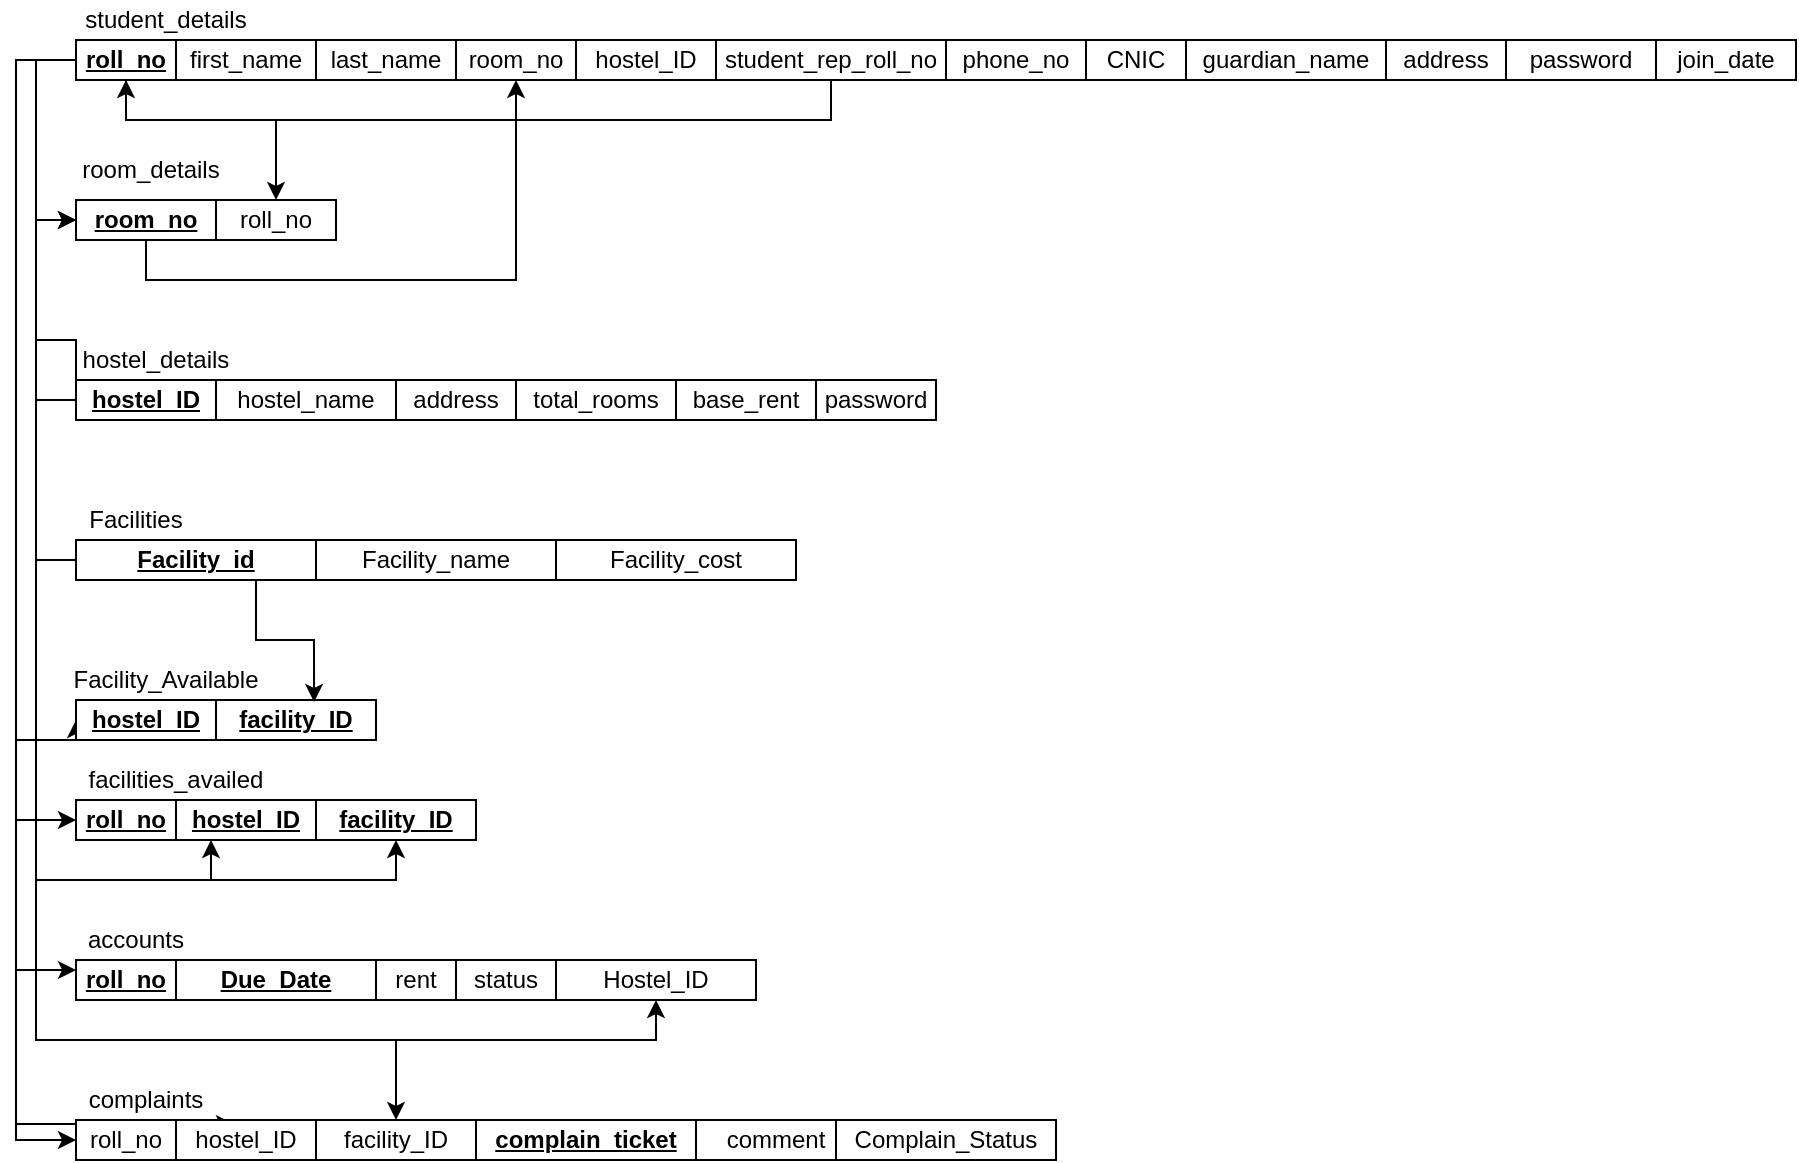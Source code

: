 <mxfile version="20.6.0"><diagram id="WSYPPo-86oEjsCKaksV6" name="Page-1"><mxGraphModel dx="1038" dy="603" grid="1" gridSize="10" guides="1" tooltips="1" connect="1" arrows="1" fold="1" page="1" pageScale="1" pageWidth="850" pageHeight="1100" math="0" shadow="0"><root><mxCell id="0"/><mxCell id="1" parent="0"/><mxCell id="dCqqH_tvIGMws2Ji1UNi-8" value="room_no" style="rounded=0;whiteSpace=wrap;html=1;" parent="1" vertex="1"><mxGeometry x="270" y="120" width="60" height="20" as="geometry"/></mxCell><mxCell id="dCqqH_tvIGMws2Ji1UNi-11" value="student_details" style="text;html=1;strokeColor=none;fillColor=none;align=center;verticalAlign=middle;whiteSpace=wrap;rounded=0;" parent="1" vertex="1"><mxGeometry x="80" y="100" width="90" height="20" as="geometry"/></mxCell><mxCell id="dCqqH_tvIGMws2Ji1UNi-64" style="edgeStyle=orthogonalEdgeStyle;rounded=0;orthogonalLoop=1;jettySize=auto;html=1;exitX=0;exitY=0.5;exitDx=0;exitDy=0;entryX=0;entryY=0.5;entryDx=0;entryDy=0;" parent="1" source="dCqqH_tvIGMws2Ji1UNi-14" target="dCqqH_tvIGMws2Ji1UNi-36" edge="1"><mxGeometry relative="1" as="geometry"><Array as="points"><mxPoint x="50" y="130"/><mxPoint x="50" y="510"/></Array></mxGeometry></mxCell><mxCell id="dCqqH_tvIGMws2Ji1UNi-66" style="edgeStyle=orthogonalEdgeStyle;rounded=0;orthogonalLoop=1;jettySize=auto;html=1;exitX=0;exitY=0.5;exitDx=0;exitDy=0;entryX=0;entryY=0.25;entryDx=0;entryDy=0;" parent="1" source="dCqqH_tvIGMws2Ji1UNi-14" target="dCqqH_tvIGMws2Ji1UNi-44" edge="1"><mxGeometry relative="1" as="geometry"><Array as="points"><mxPoint x="50" y="130"/><mxPoint x="50" y="585"/></Array></mxGeometry></mxCell><mxCell id="dCqqH_tvIGMws2Ji1UNi-68" style="edgeStyle=orthogonalEdgeStyle;rounded=0;orthogonalLoop=1;jettySize=auto;html=1;exitX=0;exitY=0.5;exitDx=0;exitDy=0;entryX=0;entryY=0.5;entryDx=0;entryDy=0;" parent="1" source="dCqqH_tvIGMws2Ji1UNi-14" target="dCqqH_tvIGMws2Ji1UNi-48" edge="1"><mxGeometry relative="1" as="geometry"><Array as="points"><mxPoint x="50" y="130"/><mxPoint x="50" y="670"/></Array></mxGeometry></mxCell><mxCell id="DF9_RTqZM8TMlGApxC4O-7" style="edgeStyle=orthogonalEdgeStyle;rounded=0;orthogonalLoop=1;jettySize=auto;html=1;exitX=0;exitY=0.5;exitDx=0;exitDy=0;entryX=0;entryY=0.5;entryDx=0;entryDy=0;" edge="1" parent="1" source="dCqqH_tvIGMws2Ji1UNi-14" target="rDPPdOwf7Wn--LY9jMzz-3"><mxGeometry relative="1" as="geometry"/></mxCell><mxCell id="DF9_RTqZM8TMlGApxC4O-20" style="edgeStyle=orthogonalEdgeStyle;rounded=0;orthogonalLoop=1;jettySize=auto;html=1;exitX=0.5;exitY=1;exitDx=0;exitDy=0;entryX=0.5;entryY=0;entryDx=0;entryDy=0;" edge="1" parent="1" source="dCqqH_tvIGMws2Ji1UNi-14" target="rDPPdOwf7Wn--LY9jMzz-5"><mxGeometry relative="1" as="geometry"><Array as="points"><mxPoint x="105" y="160"/><mxPoint x="180" y="160"/></Array></mxGeometry></mxCell><mxCell id="dCqqH_tvIGMws2Ji1UNi-14" value="roll_no" style="rounded=0;whiteSpace=wrap;html=1;fontStyle=5" parent="1" vertex="1"><mxGeometry x="80" y="120" width="50" height="20" as="geometry"/></mxCell><mxCell id="dCqqH_tvIGMws2Ji1UNi-17" value="first_name" style="rounded=0;whiteSpace=wrap;html=1;" parent="1" vertex="1"><mxGeometry x="130" y="120" width="70" height="20" as="geometry"/></mxCell><mxCell id="dCqqH_tvIGMws2Ji1UNi-18" value="phone_no" style="rounded=0;whiteSpace=wrap;html=1;" parent="1" vertex="1"><mxGeometry x="515" y="120" width="70" height="20" as="geometry"/></mxCell><mxCell id="dCqqH_tvIGMws2Ji1UNi-19" value="CNIC" style="rounded=0;whiteSpace=wrap;html=1;" parent="1" vertex="1"><mxGeometry x="585" y="120" width="50" height="20" as="geometry"/></mxCell><mxCell id="dCqqH_tvIGMws2Ji1UNi-20" value="guardian_name" style="rounded=0;whiteSpace=wrap;html=1;" parent="1" vertex="1"><mxGeometry x="635" y="120" width="100" height="20" as="geometry"/></mxCell><mxCell id="dCqqH_tvIGMws2Ji1UNi-22" value="address" style="rounded=0;whiteSpace=wrap;html=1;" parent="1" vertex="1"><mxGeometry x="735" y="120" width="60" height="20" as="geometry"/></mxCell><mxCell id="dCqqH_tvIGMws2Ji1UNi-23" value="hostel_details" style="text;html=1;strokeColor=none;fillColor=none;align=center;verticalAlign=middle;whiteSpace=wrap;rounded=0;" parent="1" vertex="1"><mxGeometry x="80" y="270" width="80" height="20" as="geometry"/></mxCell><mxCell id="dCqqH_tvIGMws2Ji1UNi-62" style="edgeStyle=orthogonalEdgeStyle;rounded=0;orthogonalLoop=1;jettySize=auto;html=1;exitX=0;exitY=0.75;exitDx=0;exitDy=0;entryX=0;entryY=0.5;entryDx=0;entryDy=0;" parent="1" source="dCqqH_tvIGMws2Ji1UNi-24" target="dCqqH_tvIGMws2Ji1UNi-30" edge="1"><mxGeometry relative="1" as="geometry"><Array as="points"><mxPoint x="80" y="270"/><mxPoint x="60" y="270"/><mxPoint x="60" y="470"/></Array></mxGeometry></mxCell><mxCell id="dCqqH_tvIGMws2Ji1UNi-65" style="edgeStyle=orthogonalEdgeStyle;rounded=0;orthogonalLoop=1;jettySize=auto;html=1;exitX=0;exitY=0.5;exitDx=0;exitDy=0;entryX=0.25;entryY=1;entryDx=0;entryDy=0;" parent="1" source="dCqqH_tvIGMws2Ji1UNi-24" target="dCqqH_tvIGMws2Ji1UNi-38" edge="1"><mxGeometry relative="1" as="geometry"/></mxCell><mxCell id="DF9_RTqZM8TMlGApxC4O-6" style="edgeStyle=orthogonalEdgeStyle;rounded=0;orthogonalLoop=1;jettySize=auto;html=1;exitX=0;exitY=0.5;exitDx=0;exitDy=0;entryX=0;entryY=0.5;entryDx=0;entryDy=0;" edge="1" parent="1" source="dCqqH_tvIGMws2Ji1UNi-24" target="rDPPdOwf7Wn--LY9jMzz-3"><mxGeometry relative="1" as="geometry"/></mxCell><mxCell id="DF9_RTqZM8TMlGApxC4O-17" style="edgeStyle=orthogonalEdgeStyle;rounded=0;orthogonalLoop=1;jettySize=auto;html=1;exitX=0;exitY=0.5;exitDx=0;exitDy=0;entryX=0.5;entryY=1;entryDx=0;entryDy=0;" edge="1" parent="1" source="dCqqH_tvIGMws2Ji1UNi-24" target="DF9_RTqZM8TMlGApxC4O-12"><mxGeometry relative="1" as="geometry"/></mxCell><mxCell id="DF9_RTqZM8TMlGApxC4O-19" style="edgeStyle=orthogonalEdgeStyle;rounded=0;orthogonalLoop=1;jettySize=auto;html=1;exitX=0;exitY=0.5;exitDx=0;exitDy=0;entryX=0.414;entryY=0.1;entryDx=0;entryDy=0;entryPerimeter=0;" edge="1" parent="1" source="dCqqH_tvIGMws2Ji1UNi-24" target="dCqqH_tvIGMws2Ji1UNi-51"><mxGeometry relative="1" as="geometry"><Array as="points"><mxPoint x="60" y="270"/><mxPoint x="60" y="470"/><mxPoint x="50" y="470"/><mxPoint x="50" y="662"/></Array></mxGeometry></mxCell><mxCell id="dCqqH_tvIGMws2Ji1UNi-24" value="hostel_ID" style="rounded=0;whiteSpace=wrap;html=1;fontStyle=5" parent="1" vertex="1"><mxGeometry x="80" y="290" width="70" height="20" as="geometry"/></mxCell><mxCell id="dCqqH_tvIGMws2Ji1UNi-25" value="hostel_name" style="rounded=0;whiteSpace=wrap;html=1;" parent="1" vertex="1"><mxGeometry x="150" y="290" width="90" height="20" as="geometry"/></mxCell><mxCell id="dCqqH_tvIGMws2Ji1UNi-26" value="address" style="rounded=0;whiteSpace=wrap;html=1;" parent="1" vertex="1"><mxGeometry x="240" y="290" width="60" height="20" as="geometry"/></mxCell><mxCell id="dCqqH_tvIGMws2Ji1UNi-27" value="total_rooms" style="rounded=0;whiteSpace=wrap;html=1;" parent="1" vertex="1"><mxGeometry x="300" y="290" width="80" height="20" as="geometry"/></mxCell><mxCell id="dCqqH_tvIGMws2Ji1UNi-28" value="base_rent" style="rounded=0;whiteSpace=wrap;html=1;" parent="1" vertex="1"><mxGeometry x="380" y="290" width="70" height="20" as="geometry"/></mxCell><mxCell id="dCqqH_tvIGMws2Ji1UNi-29" value="Facility_Available" style="text;html=1;strokeColor=none;fillColor=none;align=center;verticalAlign=middle;whiteSpace=wrap;rounded=0;" parent="1" vertex="1"><mxGeometry x="80" y="430" width="90" height="20" as="geometry"/></mxCell><mxCell id="dCqqH_tvIGMws2Ji1UNi-30" value="hostel_ID" style="rounded=0;whiteSpace=wrap;html=1;fontStyle=5" parent="1" vertex="1"><mxGeometry x="80" y="450" width="70" height="20" as="geometry"/></mxCell><mxCell id="dCqqH_tvIGMws2Ji1UNi-35" value="facilities_availed" style="text;html=1;strokeColor=none;fillColor=none;align=center;verticalAlign=middle;whiteSpace=wrap;rounded=0;" parent="1" vertex="1"><mxGeometry x="80" y="480" width="100" height="20" as="geometry"/></mxCell><mxCell id="dCqqH_tvIGMws2Ji1UNi-36" value="roll_no" style="rounded=0;whiteSpace=wrap;html=1;fontStyle=5" parent="1" vertex="1"><mxGeometry x="80" y="500" width="50" height="20" as="geometry"/></mxCell><mxCell id="dCqqH_tvIGMws2Ji1UNi-38" value="hostel_ID" style="rounded=0;whiteSpace=wrap;html=1;fontStyle=5" parent="1" vertex="1"><mxGeometry x="130" y="500" width="70" height="20" as="geometry"/></mxCell><mxCell id="dCqqH_tvIGMws2Ji1UNi-43" value="accounts" style="text;html=1;strokeColor=none;fillColor=none;align=center;verticalAlign=middle;whiteSpace=wrap;rounded=0;" parent="1" vertex="1"><mxGeometry x="80" y="560" width="60" height="20" as="geometry"/></mxCell><mxCell id="dCqqH_tvIGMws2Ji1UNi-44" value="roll_no" style="rounded=0;whiteSpace=wrap;html=1;fontStyle=5" parent="1" vertex="1"><mxGeometry x="80" y="580" width="50" height="20" as="geometry"/></mxCell><mxCell id="dCqqH_tvIGMws2Ji1UNi-45" value="rent" style="rounded=0;whiteSpace=wrap;html=1;" parent="1" vertex="1"><mxGeometry x="230" y="580" width="40" height="20" as="geometry"/></mxCell><mxCell id="dCqqH_tvIGMws2Ji1UNi-46" value="status" style="rounded=0;whiteSpace=wrap;html=1;" parent="1" vertex="1"><mxGeometry x="270" y="580" width="50" height="20" as="geometry"/></mxCell><mxCell id="dCqqH_tvIGMws2Ji1UNi-47" value="complaints" style="text;html=1;strokeColor=none;fillColor=none;align=center;verticalAlign=middle;whiteSpace=wrap;rounded=0;" parent="1" vertex="1"><mxGeometry x="80" y="640" width="70" height="20" as="geometry"/></mxCell><mxCell id="dCqqH_tvIGMws2Ji1UNi-48" value="roll_no" style="rounded=0;whiteSpace=wrap;html=1;fontStyle=0" parent="1" vertex="1"><mxGeometry x="80" y="660" width="50" height="20" as="geometry"/></mxCell><mxCell id="dCqqH_tvIGMws2Ji1UNi-51" value="hostel_ID" style="rounded=0;whiteSpace=wrap;html=1;fontStyle=0" parent="1" vertex="1"><mxGeometry x="130" y="660" width="70" height="20" as="geometry"/></mxCell><mxCell id="7PndmMzpPIEVi2H96ejJ-1" value="&lt;b&gt;&lt;u&gt;facility_ID&lt;/u&gt;&lt;/b&gt;" style="rounded=0;whiteSpace=wrap;html=1;" parent="1" vertex="1"><mxGeometry x="200" y="500" width="80" height="20" as="geometry"/></mxCell><mxCell id="7PndmMzpPIEVi2H96ejJ-2" value="&lt;b&gt;&lt;u&gt;facility_ID&lt;/u&gt;&lt;/b&gt;" style="rounded=0;whiteSpace=wrap;html=1;" parent="1" vertex="1"><mxGeometry x="150" y="450" width="80" height="20" as="geometry"/></mxCell><mxCell id="7PndmMzpPIEVi2H96ejJ-4" value="facility_ID" style="rounded=0;whiteSpace=wrap;html=1;" parent="1" vertex="1"><mxGeometry x="200" y="660" width="80" height="20" as="geometry"/></mxCell><mxCell id="7PndmMzpPIEVi2H96ejJ-5" value="comment" style="rounded=0;whiteSpace=wrap;html=1;" parent="1" vertex="1"><mxGeometry x="390" y="660" width="80" height="20" as="geometry"/></mxCell><mxCell id="7PndmMzpPIEVi2H96ejJ-7" style="edgeStyle=orthogonalEdgeStyle;rounded=0;orthogonalLoop=1;jettySize=auto;html=1;exitX=0.5;exitY=1;exitDx=0;exitDy=0;" parent="1" edge="1"><mxGeometry relative="1" as="geometry"><mxPoint x="355" y="360" as="sourcePoint"/><mxPoint x="355" y="360" as="targetPoint"/></mxGeometry></mxCell><mxCell id="eqN4xvowbKuAkCY6M8qI-2" value="hostel_ID" style="rounded=0;whiteSpace=wrap;html=1;" parent="1" vertex="1"><mxGeometry x="330" y="120" width="70" height="20" as="geometry"/></mxCell><mxCell id="eqN4xvowbKuAkCY6M8qI-4" style="edgeStyle=orthogonalEdgeStyle;rounded=0;orthogonalLoop=1;jettySize=auto;html=1;exitX=0.5;exitY=1;exitDx=0;exitDy=0;entryX=0.5;entryY=1;entryDx=0;entryDy=0;" parent="1" source="eqN4xvowbKuAkCY6M8qI-3" target="dCqqH_tvIGMws2Ji1UNi-14" edge="1"><mxGeometry relative="1" as="geometry"/></mxCell><mxCell id="eqN4xvowbKuAkCY6M8qI-3" value="student_rep_roll_no" style="rounded=0;whiteSpace=wrap;html=1;" parent="1" vertex="1"><mxGeometry x="400" y="120" width="115" height="20" as="geometry"/></mxCell><mxCell id="rDPPdOwf7Wn--LY9jMzz-2" value="&lt;b&gt;&lt;u&gt;complain_ticket&lt;/u&gt;&lt;/b&gt;" style="rounded=0;whiteSpace=wrap;html=1;" parent="1" vertex="1"><mxGeometry x="280" y="660" width="110" height="20" as="geometry"/></mxCell><mxCell id="DF9_RTqZM8TMlGApxC4O-21" style="edgeStyle=orthogonalEdgeStyle;rounded=0;orthogonalLoop=1;jettySize=auto;html=1;exitX=0.5;exitY=1;exitDx=0;exitDy=0;entryX=0.5;entryY=1;entryDx=0;entryDy=0;" edge="1" parent="1" source="rDPPdOwf7Wn--LY9jMzz-3" target="dCqqH_tvIGMws2Ji1UNi-8"><mxGeometry relative="1" as="geometry"/></mxCell><mxCell id="rDPPdOwf7Wn--LY9jMzz-3" value="room_no" style="rounded=0;whiteSpace=wrap;html=1;fontStyle=5" parent="1" vertex="1"><mxGeometry x="80" y="200" width="70" height="20" as="geometry"/></mxCell><mxCell id="rDPPdOwf7Wn--LY9jMzz-5" value="roll_no" style="rounded=0;whiteSpace=wrap;html=1;" parent="1" vertex="1"><mxGeometry x="150" y="200" width="60" height="20" as="geometry"/></mxCell><mxCell id="rDPPdOwf7Wn--LY9jMzz-7" value="room_details" style="text;html=1;strokeColor=none;fillColor=none;align=center;verticalAlign=middle;whiteSpace=wrap;rounded=0;" parent="1" vertex="1"><mxGeometry x="80" y="170" width="75" height="30" as="geometry"/></mxCell><mxCell id="rDPPdOwf7Wn--LY9jMzz-8" value="password" style="rounded=0;whiteSpace=wrap;html=1;" parent="1" vertex="1"><mxGeometry x="795" y="120" width="75" height="20" as="geometry"/></mxCell><mxCell id="rDPPdOwf7Wn--LY9jMzz-9" value="password" style="rounded=0;whiteSpace=wrap;html=1;" parent="1" vertex="1"><mxGeometry x="450" y="290" width="60" height="20" as="geometry"/></mxCell><mxCell id="DF9_RTqZM8TMlGApxC4O-1" value="last_name" style="rounded=0;whiteSpace=wrap;html=1;" vertex="1" parent="1"><mxGeometry x="200" y="120" width="70" height="20" as="geometry"/></mxCell><mxCell id="DF9_RTqZM8TMlGApxC4O-2" value="join_date" style="rounded=0;whiteSpace=wrap;html=1;" vertex="1" parent="1"><mxGeometry x="870" y="120" width="70" height="20" as="geometry"/></mxCell><mxCell id="DF9_RTqZM8TMlGApxC4O-8" value="&lt;div&gt;Facilities&lt;/div&gt;" style="text;html=1;strokeColor=none;fillColor=none;align=center;verticalAlign=middle;whiteSpace=wrap;rounded=0;" vertex="1" parent="1"><mxGeometry x="80" y="350" width="60" height="20" as="geometry"/></mxCell><mxCell id="DF9_RTqZM8TMlGApxC4O-15" style="edgeStyle=orthogonalEdgeStyle;rounded=0;orthogonalLoop=1;jettySize=auto;html=1;exitX=0;exitY=0.5;exitDx=0;exitDy=0;entryX=0.5;entryY=1;entryDx=0;entryDy=0;" edge="1" parent="1" source="DF9_RTqZM8TMlGApxC4O-9" target="7PndmMzpPIEVi2H96ejJ-1"><mxGeometry relative="1" as="geometry"/></mxCell><mxCell id="DF9_RTqZM8TMlGApxC4O-16" style="edgeStyle=orthogonalEdgeStyle;rounded=0;orthogonalLoop=1;jettySize=auto;html=1;exitX=0.75;exitY=1;exitDx=0;exitDy=0;entryX=0.613;entryY=0.05;entryDx=0;entryDy=0;entryPerimeter=0;" edge="1" parent="1" source="DF9_RTqZM8TMlGApxC4O-9" target="7PndmMzpPIEVi2H96ejJ-2"><mxGeometry relative="1" as="geometry"/></mxCell><mxCell id="DF9_RTqZM8TMlGApxC4O-18" style="edgeStyle=orthogonalEdgeStyle;rounded=0;orthogonalLoop=1;jettySize=auto;html=1;exitX=0;exitY=0.5;exitDx=0;exitDy=0;entryX=0.5;entryY=0;entryDx=0;entryDy=0;" edge="1" parent="1" source="DF9_RTqZM8TMlGApxC4O-9" target="7PndmMzpPIEVi2H96ejJ-4"><mxGeometry relative="1" as="geometry"><Array as="points"><mxPoint x="60" y="380"/><mxPoint x="60" y="620"/><mxPoint x="240" y="620"/></Array></mxGeometry></mxCell><mxCell id="DF9_RTqZM8TMlGApxC4O-9" value="&lt;div&gt;&lt;u&gt;&lt;b&gt;Facility_id&lt;/b&gt;&lt;/u&gt;&lt;/div&gt;" style="rounded=0;whiteSpace=wrap;html=1;" vertex="1" parent="1"><mxGeometry x="80" y="370" width="120" height="20" as="geometry"/></mxCell><mxCell id="DF9_RTqZM8TMlGApxC4O-10" value="Facility_name" style="rounded=0;whiteSpace=wrap;html=1;" vertex="1" parent="1"><mxGeometry x="200" y="370" width="120" height="20" as="geometry"/></mxCell><mxCell id="DF9_RTqZM8TMlGApxC4O-11" value="&lt;div&gt;Facility_cost&lt;/div&gt;" style="rounded=0;whiteSpace=wrap;html=1;" vertex="1" parent="1"><mxGeometry x="320" y="370" width="120" height="20" as="geometry"/></mxCell><mxCell id="DF9_RTqZM8TMlGApxC4O-12" value="Hostel_ID" style="rounded=0;whiteSpace=wrap;html=1;" vertex="1" parent="1"><mxGeometry x="320" y="580" width="100" height="20" as="geometry"/></mxCell><mxCell id="DF9_RTqZM8TMlGApxC4O-13" value="&lt;b&gt;&lt;u&gt;Due_Date&lt;/u&gt;&lt;/b&gt;" style="rounded=0;whiteSpace=wrap;html=1;" vertex="1" parent="1"><mxGeometry x="130" y="580" width="100" height="20" as="geometry"/></mxCell><mxCell id="DF9_RTqZM8TMlGApxC4O-14" value="&lt;div&gt;Complain_Status&lt;/div&gt;" style="rounded=0;whiteSpace=wrap;html=1;" vertex="1" parent="1"><mxGeometry x="460" y="660" width="110" height="20" as="geometry"/></mxCell></root></mxGraphModel></diagram></mxfile>